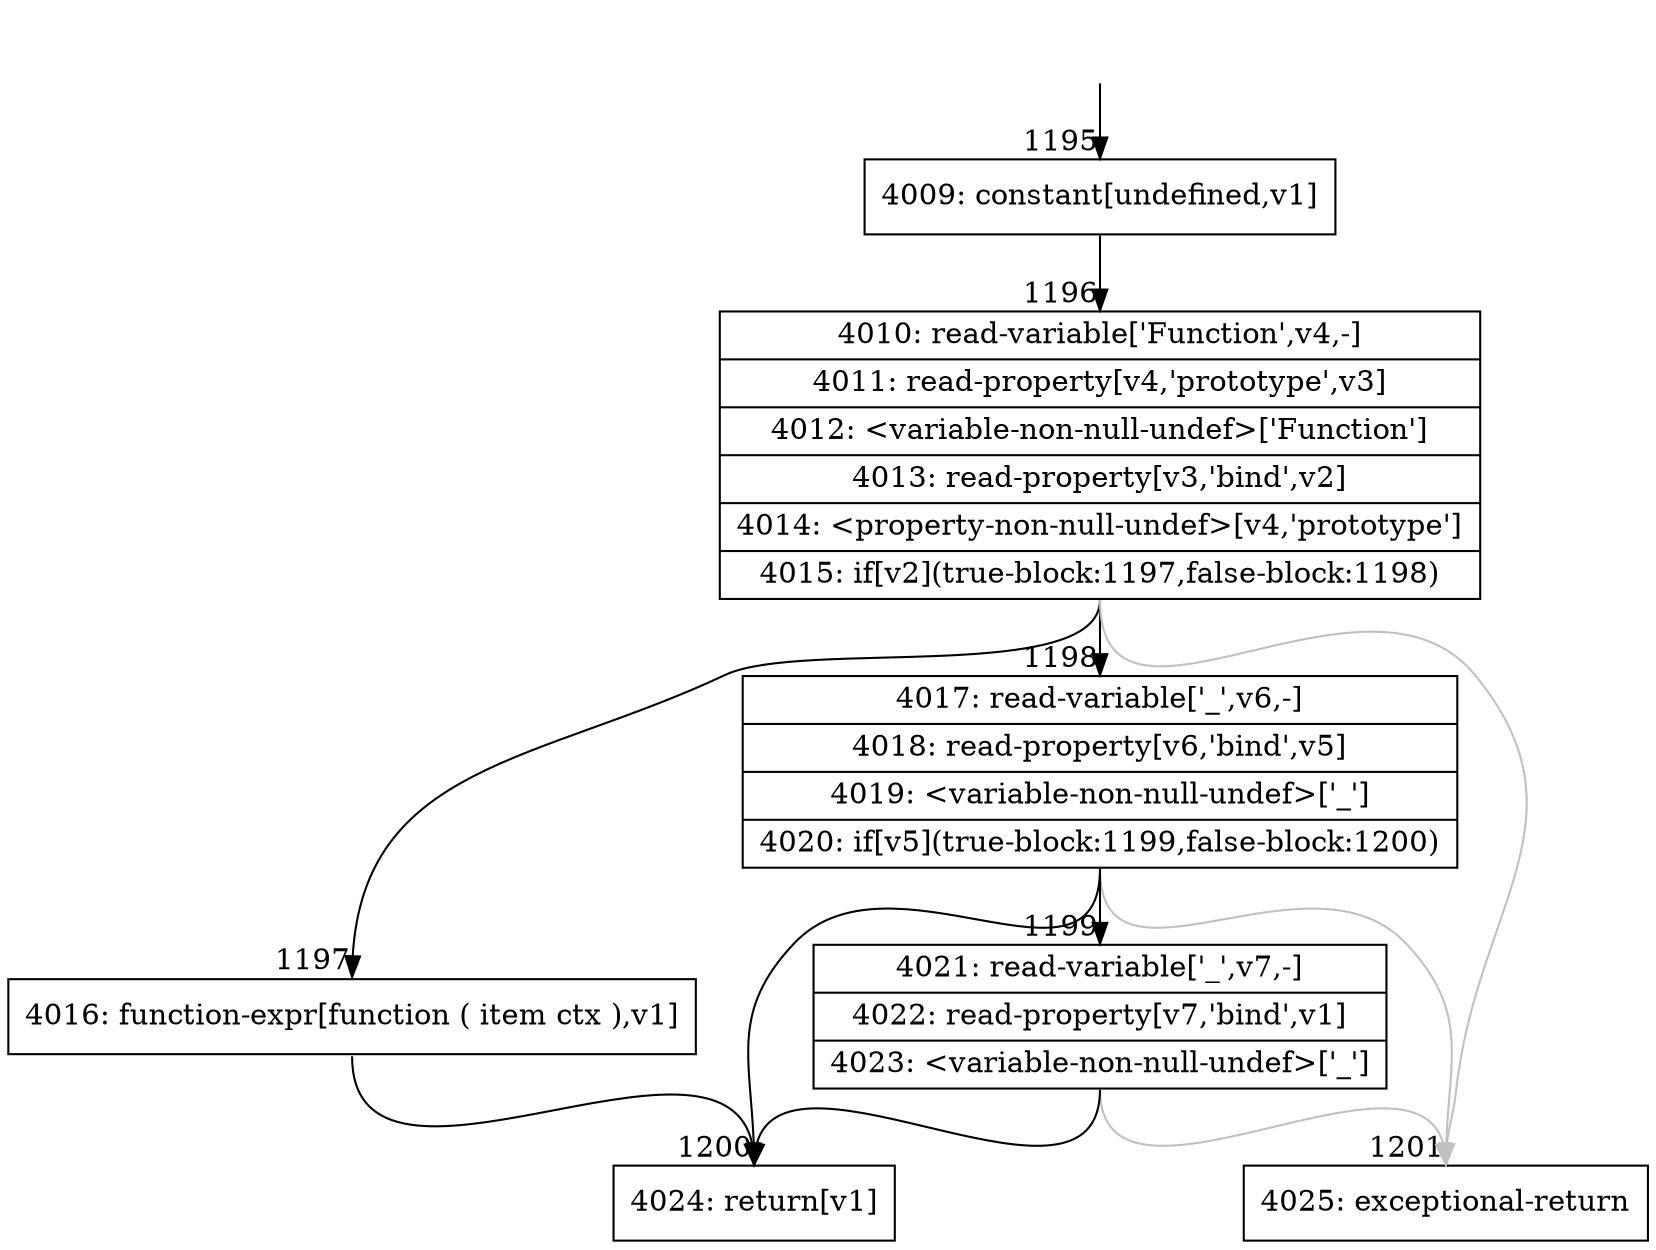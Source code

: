 digraph {
rankdir="TD"
BB_entry104[shape=none,label=""];
BB_entry104 -> BB1195 [tailport=s, headport=n, headlabel="    1195"]
BB1195 [shape=record label="{4009: constant[undefined,v1]}" ] 
BB1195 -> BB1196 [tailport=s, headport=n, headlabel="      1196"]
BB1196 [shape=record label="{4010: read-variable['Function',v4,-]|4011: read-property[v4,'prototype',v3]|4012: \<variable-non-null-undef\>['Function']|4013: read-property[v3,'bind',v2]|4014: \<property-non-null-undef\>[v4,'prototype']|4015: if[v2](true-block:1197,false-block:1198)}" ] 
BB1196 -> BB1197 [tailport=s, headport=n, headlabel="      1197"]
BB1196 -> BB1198 [tailport=s, headport=n, headlabel="      1198"]
BB1196 -> BB1201 [tailport=s, headport=n, color=gray, headlabel="      1201"]
BB1197 [shape=record label="{4016: function-expr[function ( item ctx ),v1]}" ] 
BB1197 -> BB1200 [tailport=s, headport=n, headlabel="      1200"]
BB1198 [shape=record label="{4017: read-variable['_',v6,-]|4018: read-property[v6,'bind',v5]|4019: \<variable-non-null-undef\>['_']|4020: if[v5](true-block:1199,false-block:1200)}" ] 
BB1198 -> BB1199 [tailport=s, headport=n, headlabel="      1199"]
BB1198 -> BB1200 [tailport=s, headport=n]
BB1198 -> BB1201 [tailport=s, headport=n, color=gray]
BB1199 [shape=record label="{4021: read-variable['_',v7,-]|4022: read-property[v7,'bind',v1]|4023: \<variable-non-null-undef\>['_']}" ] 
BB1199 -> BB1200 [tailport=s, headport=n]
BB1199 -> BB1201 [tailport=s, headport=n, color=gray]
BB1200 [shape=record label="{4024: return[v1]}" ] 
BB1201 [shape=record label="{4025: exceptional-return}" ] 
//#$~ 1079
}
